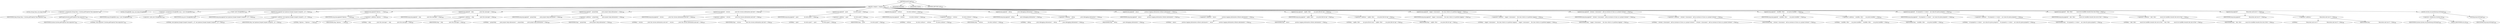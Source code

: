 digraph "printUsage" {  
"1213" [label = <(METHOD,printUsage)<SUB>490</SUB>> ]
"1214" [label = <(BLOCK,&lt;empty&gt;,&lt;empty&gt;)<SUB>490</SUB>> ]
"1215" [label = <(LOCAL,String lSep: java.lang.String)> ]
"1216" [label = <(&lt;operator&gt;.assignment,String lSep = System.getProperty(&quot;line.separator&quot;))<SUB>491</SUB>> ]
"1217" [label = <(IDENTIFIER,lSep,String lSep = System.getProperty(&quot;line.separator&quot;))<SUB>491</SUB>> ]
"1218" [label = <(getProperty,System.getProperty(&quot;line.separator&quot;))<SUB>491</SUB>> ]
"1219" [label = <(IDENTIFIER,System,System.getProperty(&quot;line.separator&quot;))<SUB>491</SUB>> ]
"1220" [label = <(LITERAL,&quot;line.separator&quot;,System.getProperty(&quot;line.separator&quot;))<SUB>491</SUB>> ]
"28" [label = <(LOCAL,StringBuffer msg: java.lang.StringBuffer)> ]
"1221" [label = <(&lt;operator&gt;.assignment,StringBuffer msg = new StringBuffer())<SUB>492</SUB>> ]
"1222" [label = <(IDENTIFIER,msg,StringBuffer msg = new StringBuffer())<SUB>492</SUB>> ]
"1223" [label = <(&lt;operator&gt;.alloc,new StringBuffer())<SUB>492</SUB>> ]
"1224" [label = <(&lt;init&gt;,new StringBuffer())<SUB>492</SUB>> ]
"27" [label = <(IDENTIFIER,msg,new StringBuffer())<SUB>492</SUB>> ]
"1225" [label = <(append,msg.append(&quot;ant [options] [target [target2 [target3] ...]]&quot; + lSep))<SUB>493</SUB>> ]
"1226" [label = <(IDENTIFIER,msg,msg.append(&quot;ant [options] [target [target2 [target3] ...]]&quot; + lSep))<SUB>493</SUB>> ]
"1227" [label = <(&lt;operator&gt;.addition,&quot;ant [options] [target [target2 [target3] ...]]&quot; + lSep)<SUB>493</SUB>> ]
"1228" [label = <(LITERAL,&quot;ant [options] [target [target2 [target3] ...]]&quot;,&quot;ant [options] [target [target2 [target3] ...]]&quot; + lSep)<SUB>493</SUB>> ]
"1229" [label = <(IDENTIFIER,lSep,&quot;ant [options] [target [target2 [target3] ...]]&quot; + lSep)<SUB>493</SUB>> ]
"1230" [label = <(append,msg.append(&quot;Options: &quot; + lSep))<SUB>494</SUB>> ]
"1231" [label = <(IDENTIFIER,msg,msg.append(&quot;Options: &quot; + lSep))<SUB>494</SUB>> ]
"1232" [label = <(&lt;operator&gt;.addition,&quot;Options: &quot; + lSep)<SUB>494</SUB>> ]
"1233" [label = <(LITERAL,&quot;Options: &quot;,&quot;Options: &quot; + lSep)<SUB>494</SUB>> ]
"1234" [label = <(IDENTIFIER,lSep,&quot;Options: &quot; + lSep)<SUB>494</SUB>> ]
"1235" [label = <(append,msg.append(&quot;  -help                  print this message&quot; + lSep))<SUB>495</SUB>> ]
"1236" [label = <(IDENTIFIER,msg,msg.append(&quot;  -help                  print this message&quot; + lSep))<SUB>495</SUB>> ]
"1237" [label = <(&lt;operator&gt;.addition,&quot;  -help                  print this message&quot; + lSep)<SUB>495</SUB>> ]
"1238" [label = <(LITERAL,&quot;  -help                  print this message&quot;,&quot;  -help                  print this message&quot; + lSep)<SUB>495</SUB>> ]
"1239" [label = <(IDENTIFIER,lSep,&quot;  -help                  print this message&quot; + lSep)<SUB>495</SUB>> ]
"1240" [label = <(append,msg.append(&quot;  -projecthelp           print project help information&quot; + lSep))<SUB>496</SUB>> ]
"1241" [label = <(IDENTIFIER,msg,msg.append(&quot;  -projecthelp           print project help information&quot; + lSep))<SUB>496</SUB>> ]
"1242" [label = <(&lt;operator&gt;.addition,&quot;  -projecthelp           print project help information&quot; + lSep)<SUB>496</SUB>> ]
"1243" [label = <(LITERAL,&quot;  -projecthelp           print project help information&quot;,&quot;  -projecthelp           print project help information&quot; + lSep)<SUB>496</SUB>> ]
"1244" [label = <(IDENTIFIER,lSep,&quot;  -projecthelp           print project help information&quot; + lSep)<SUB>496</SUB>> ]
"1245" [label = <(append,msg.append(&quot;  -version               print the version information and exit&quot; + lSep))<SUB>497</SUB>> ]
"1246" [label = <(IDENTIFIER,msg,msg.append(&quot;  -version               print the version information and exit&quot; + lSep))<SUB>497</SUB>> ]
"1247" [label = <(&lt;operator&gt;.addition,&quot;  -version               print the version information and exit&quot; + lSep)<SUB>497</SUB>> ]
"1248" [label = <(LITERAL,&quot;  -version               print the version information and exit&quot;,&quot;  -version               print the version information and exit&quot; + lSep)<SUB>497</SUB>> ]
"1249" [label = <(IDENTIFIER,lSep,&quot;  -version               print the version information and exit&quot; + lSep)<SUB>497</SUB>> ]
"1250" [label = <(append,msg.append(&quot;  -quiet                 be extra quiet&quot; + lSep))<SUB>498</SUB>> ]
"1251" [label = <(IDENTIFIER,msg,msg.append(&quot;  -quiet                 be extra quiet&quot; + lSep))<SUB>498</SUB>> ]
"1252" [label = <(&lt;operator&gt;.addition,&quot;  -quiet                 be extra quiet&quot; + lSep)<SUB>498</SUB>> ]
"1253" [label = <(LITERAL,&quot;  -quiet                 be extra quiet&quot;,&quot;  -quiet                 be extra quiet&quot; + lSep)<SUB>498</SUB>> ]
"1254" [label = <(IDENTIFIER,lSep,&quot;  -quiet                 be extra quiet&quot; + lSep)<SUB>498</SUB>> ]
"1255" [label = <(append,msg.append(&quot;  -verbose               be extra verbose&quot; + lSep))<SUB>499</SUB>> ]
"1256" [label = <(IDENTIFIER,msg,msg.append(&quot;  -verbose               be extra verbose&quot; + lSep))<SUB>499</SUB>> ]
"1257" [label = <(&lt;operator&gt;.addition,&quot;  -verbose               be extra verbose&quot; + lSep)<SUB>499</SUB>> ]
"1258" [label = <(LITERAL,&quot;  -verbose               be extra verbose&quot;,&quot;  -verbose               be extra verbose&quot; + lSep)<SUB>499</SUB>> ]
"1259" [label = <(IDENTIFIER,lSep,&quot;  -verbose               be extra verbose&quot; + lSep)<SUB>499</SUB>> ]
"1260" [label = <(append,msg.append(&quot;  -debug                 print debugging information&quot; + lSep))<SUB>500</SUB>> ]
"1261" [label = <(IDENTIFIER,msg,msg.append(&quot;  -debug                 print debugging information&quot; + lSep))<SUB>500</SUB>> ]
"1262" [label = <(&lt;operator&gt;.addition,&quot;  -debug                 print debugging information&quot; + lSep)<SUB>500</SUB>> ]
"1263" [label = <(LITERAL,&quot;  -debug                 print debugging information&quot;,&quot;  -debug                 print debugging information&quot; + lSep)<SUB>500</SUB>> ]
"1264" [label = <(IDENTIFIER,lSep,&quot;  -debug                 print debugging information&quot; + lSep)<SUB>500</SUB>> ]
"1265" [label = <(append,msg.append(&quot;  -emacs                 produce logging information without adornments&quot; + lSep))<SUB>501</SUB>> ]
"1266" [label = <(IDENTIFIER,msg,msg.append(&quot;  -emacs                 produce logging information without adornments&quot; + lSep))<SUB>501</SUB>> ]
"1267" [label = <(&lt;operator&gt;.addition,&quot;  -emacs                 produce logging information without adornments&quot; + lSep)<SUB>501</SUB>> ]
"1268" [label = <(LITERAL,&quot;  -emacs                 produce logging information without adornments&quot;,&quot;  -emacs                 produce logging information without adornments&quot; + lSep)<SUB>501</SUB>> ]
"1269" [label = <(IDENTIFIER,lSep,&quot;  -emacs                 produce logging information without adornments&quot; + lSep)<SUB>501</SUB>> ]
"1270" [label = <(append,msg.append(&quot;  -logfile &lt;file&gt;        use given file for log&quot; + lSep))<SUB>502</SUB>> ]
"1271" [label = <(IDENTIFIER,msg,msg.append(&quot;  -logfile &lt;file&gt;        use given file for log&quot; + lSep))<SUB>502</SUB>> ]
"1272" [label = <(&lt;operator&gt;.addition,&quot;  -logfile &lt;file&gt;        use given file for log&quot; + lSep)<SUB>502</SUB>> ]
"1273" [label = <(LITERAL,&quot;  -logfile &lt;file&gt;        use given file for log&quot;,&quot;  -logfile &lt;file&gt;        use given file for log&quot; + lSep)<SUB>502</SUB>> ]
"1274" [label = <(IDENTIFIER,lSep,&quot;  -logfile &lt;file&gt;        use given file for log&quot; + lSep)<SUB>502</SUB>> ]
"1275" [label = <(append,msg.append(&quot;  -logger &lt;classname&gt;    the class which is to perform logging&quot; + lSep))<SUB>503</SUB>> ]
"1276" [label = <(IDENTIFIER,msg,msg.append(&quot;  -logger &lt;classname&gt;    the class which is to perform logging&quot; + lSep))<SUB>503</SUB>> ]
"1277" [label = <(&lt;operator&gt;.addition,&quot;  -logger &lt;classname&gt;    the class which is to perform logging&quot; + lSep)<SUB>503</SUB>> ]
"1278" [label = <(LITERAL,&quot;  -logger &lt;classname&gt;    the class which is to perform logging&quot;,&quot;  -logger &lt;classname&gt;    the class which is to perform logging&quot; + lSep)<SUB>503</SUB>> ]
"1279" [label = <(IDENTIFIER,lSep,&quot;  -logger &lt;classname&gt;    the class which is to perform logging&quot; + lSep)<SUB>503</SUB>> ]
"1280" [label = <(append,msg.append(&quot;  -listener &lt;classname&gt;  add an instance of class as a project listener&quot; + lSep))<SUB>504</SUB>> ]
"1281" [label = <(IDENTIFIER,msg,msg.append(&quot;  -listener &lt;classname&gt;  add an instance of class as a project listener&quot; + lSep))<SUB>504</SUB>> ]
"1282" [label = <(&lt;operator&gt;.addition,&quot;  -listener &lt;classname&gt;  add an instance of class as a project listener&quot; + lSep)<SUB>504</SUB>> ]
"1283" [label = <(LITERAL,&quot;  -listener &lt;classname&gt;  add an instance of class as a project listener&quot;,&quot;  -listener &lt;classname&gt;  add an instance of class as a project listener&quot; + lSep)<SUB>504</SUB>> ]
"1284" [label = <(IDENTIFIER,lSep,&quot;  -listener &lt;classname&gt;  add an instance of class as a project listener&quot; + lSep)<SUB>504</SUB>> ]
"1285" [label = <(append,msg.append(&quot;  -buildfile &lt;file&gt;      use given buildfile&quot; + lSep))<SUB>505</SUB>> ]
"1286" [label = <(IDENTIFIER,msg,msg.append(&quot;  -buildfile &lt;file&gt;      use given buildfile&quot; + lSep))<SUB>505</SUB>> ]
"1287" [label = <(&lt;operator&gt;.addition,&quot;  -buildfile &lt;file&gt;      use given buildfile&quot; + lSep)<SUB>505</SUB>> ]
"1288" [label = <(LITERAL,&quot;  -buildfile &lt;file&gt;      use given buildfile&quot;,&quot;  -buildfile &lt;file&gt;      use given buildfile&quot; + lSep)<SUB>505</SUB>> ]
"1289" [label = <(IDENTIFIER,lSep,&quot;  -buildfile &lt;file&gt;      use given buildfile&quot; + lSep)<SUB>505</SUB>> ]
"1290" [label = <(append,msg.append(&quot;  -D&lt;property&gt;=&lt;value&gt;   use value for given property&quot; + lSep))<SUB>506</SUB>> ]
"1291" [label = <(IDENTIFIER,msg,msg.append(&quot;  -D&lt;property&gt;=&lt;value&gt;   use value for given property&quot; + lSep))<SUB>506</SUB>> ]
"1292" [label = <(&lt;operator&gt;.addition,&quot;  -D&lt;property&gt;=&lt;value&gt;   use value for given property&quot; + lSep)<SUB>506</SUB>> ]
"1293" [label = <(LITERAL,&quot;  -D&lt;property&gt;=&lt;value&gt;   use value for given property&quot;,&quot;  -D&lt;property&gt;=&lt;value&gt;   use value for given property&quot; + lSep)<SUB>506</SUB>> ]
"1294" [label = <(IDENTIFIER,lSep,&quot;  -D&lt;property&gt;=&lt;value&gt;   use value for given property&quot; + lSep)<SUB>506</SUB>> ]
"1295" [label = <(append,msg.append(&quot;  -find &lt;file&gt;           search for buildfile towards the root of the&quot; + lSep))<SUB>507</SUB>> ]
"1296" [label = <(IDENTIFIER,msg,msg.append(&quot;  -find &lt;file&gt;           search for buildfile towards the root of the&quot; + lSep))<SUB>507</SUB>> ]
"1297" [label = <(&lt;operator&gt;.addition,&quot;  -find &lt;file&gt;           search for buildfile towards the root of the&quot; + lSep)<SUB>507</SUB>> ]
"1298" [label = <(LITERAL,&quot;  -find &lt;file&gt;           search for buildfile towards the root of the&quot;,&quot;  -find &lt;file&gt;           search for buildfile towards the root of the&quot; + lSep)<SUB>507</SUB>> ]
"1299" [label = <(IDENTIFIER,lSep,&quot;  -find &lt;file&gt;           search for buildfile towards the root of the&quot; + lSep)<SUB>507</SUB>> ]
"1300" [label = <(append,msg.append(&quot;                         filesystem and use it&quot; + lSep))<SUB>508</SUB>> ]
"1301" [label = <(IDENTIFIER,msg,msg.append(&quot;                         filesystem and use it&quot; + lSep))<SUB>508</SUB>> ]
"1302" [label = <(&lt;operator&gt;.addition,&quot;                         filesystem and use it&quot; + lSep)<SUB>508</SUB>> ]
"1303" [label = <(LITERAL,&quot;                         filesystem and use it&quot;,&quot;                         filesystem and use it&quot; + lSep)<SUB>508</SUB>> ]
"1304" [label = <(IDENTIFIER,lSep,&quot;                         filesystem and use it&quot; + lSep)<SUB>508</SUB>> ]
"1305" [label = <(println,System.out.println(msg.toString()))<SUB>509</SUB>> ]
"1306" [label = <(&lt;operator&gt;.fieldAccess,System.out)<SUB>509</SUB>> ]
"1307" [label = <(IDENTIFIER,System,System.out.println(msg.toString()))<SUB>509</SUB>> ]
"1308" [label = <(FIELD_IDENTIFIER,out,out)<SUB>509</SUB>> ]
"1309" [label = <(toString,msg.toString())<SUB>509</SUB>> ]
"1310" [label = <(IDENTIFIER,msg,msg.toString())<SUB>509</SUB>> ]
"1311" [label = <(MODIFIER,PRIVATE)> ]
"1312" [label = <(MODIFIER,STATIC)> ]
"1313" [label = <(METHOD_RETURN,void)<SUB>490</SUB>> ]
  "1213" -> "1214" 
  "1213" -> "1311" 
  "1213" -> "1312" 
  "1213" -> "1313" 
  "1214" -> "1215" 
  "1214" -> "1216" 
  "1214" -> "28" 
  "1214" -> "1221" 
  "1214" -> "1224" 
  "1214" -> "1225" 
  "1214" -> "1230" 
  "1214" -> "1235" 
  "1214" -> "1240" 
  "1214" -> "1245" 
  "1214" -> "1250" 
  "1214" -> "1255" 
  "1214" -> "1260" 
  "1214" -> "1265" 
  "1214" -> "1270" 
  "1214" -> "1275" 
  "1214" -> "1280" 
  "1214" -> "1285" 
  "1214" -> "1290" 
  "1214" -> "1295" 
  "1214" -> "1300" 
  "1214" -> "1305" 
  "1216" -> "1217" 
  "1216" -> "1218" 
  "1218" -> "1219" 
  "1218" -> "1220" 
  "1221" -> "1222" 
  "1221" -> "1223" 
  "1224" -> "27" 
  "1225" -> "1226" 
  "1225" -> "1227" 
  "1227" -> "1228" 
  "1227" -> "1229" 
  "1230" -> "1231" 
  "1230" -> "1232" 
  "1232" -> "1233" 
  "1232" -> "1234" 
  "1235" -> "1236" 
  "1235" -> "1237" 
  "1237" -> "1238" 
  "1237" -> "1239" 
  "1240" -> "1241" 
  "1240" -> "1242" 
  "1242" -> "1243" 
  "1242" -> "1244" 
  "1245" -> "1246" 
  "1245" -> "1247" 
  "1247" -> "1248" 
  "1247" -> "1249" 
  "1250" -> "1251" 
  "1250" -> "1252" 
  "1252" -> "1253" 
  "1252" -> "1254" 
  "1255" -> "1256" 
  "1255" -> "1257" 
  "1257" -> "1258" 
  "1257" -> "1259" 
  "1260" -> "1261" 
  "1260" -> "1262" 
  "1262" -> "1263" 
  "1262" -> "1264" 
  "1265" -> "1266" 
  "1265" -> "1267" 
  "1267" -> "1268" 
  "1267" -> "1269" 
  "1270" -> "1271" 
  "1270" -> "1272" 
  "1272" -> "1273" 
  "1272" -> "1274" 
  "1275" -> "1276" 
  "1275" -> "1277" 
  "1277" -> "1278" 
  "1277" -> "1279" 
  "1280" -> "1281" 
  "1280" -> "1282" 
  "1282" -> "1283" 
  "1282" -> "1284" 
  "1285" -> "1286" 
  "1285" -> "1287" 
  "1287" -> "1288" 
  "1287" -> "1289" 
  "1290" -> "1291" 
  "1290" -> "1292" 
  "1292" -> "1293" 
  "1292" -> "1294" 
  "1295" -> "1296" 
  "1295" -> "1297" 
  "1297" -> "1298" 
  "1297" -> "1299" 
  "1300" -> "1301" 
  "1300" -> "1302" 
  "1302" -> "1303" 
  "1302" -> "1304" 
  "1305" -> "1306" 
  "1305" -> "1309" 
  "1306" -> "1307" 
  "1306" -> "1308" 
  "1309" -> "1310" 
}
